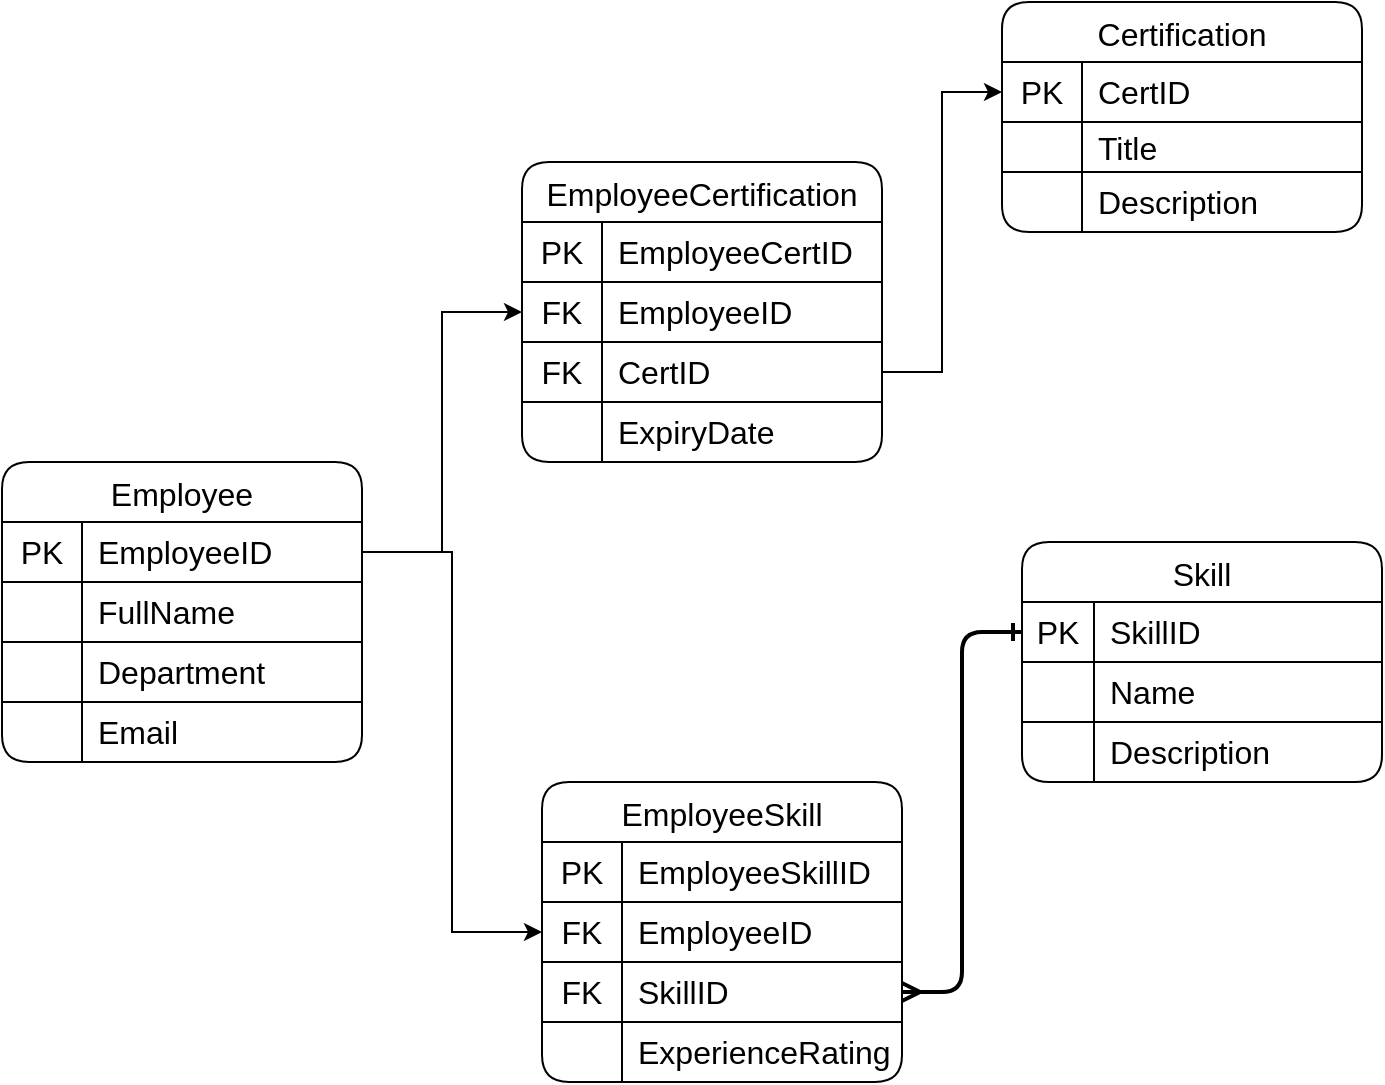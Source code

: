 <mxfile version="24.5.3" type="github">
  <diagram name="Page-1" id="ybaTYR8tOnNmoieoQPCP">
    <mxGraphModel dx="759" dy="1152" grid="1" gridSize="10" guides="1" tooltips="1" connect="1" arrows="1" fold="1" page="1" pageScale="1" pageWidth="827" pageHeight="1169" math="0" shadow="0">
      <root>
        <mxCell id="0" />
        <mxCell id="1" parent="0" />
        <mxCell id="D6jPuMeix1-jTsJVbrIV-2" value="Employee" style="shape=table;startSize=30;container=1;collapsible=0;childLayout=tableLayout;fixedRows=1;rowLines=1;fontStyle=0;strokeColor=default;fontSize=16;rounded=1;" vertex="1" parent="1">
          <mxGeometry y="650" width="180" height="150" as="geometry" />
        </mxCell>
        <mxCell id="D6jPuMeix1-jTsJVbrIV-3" value="" style="shape=tableRow;horizontal=0;startSize=0;swimlaneHead=0;swimlaneBody=0;top=0;left=0;bottom=0;right=0;collapsible=0;dropTarget=0;fillColor=none;points=[[0,0.5],[1,0.5]];portConstraint=eastwest;strokeColor=inherit;fontSize=16;" vertex="1" parent="D6jPuMeix1-jTsJVbrIV-2">
          <mxGeometry y="30" width="180" height="30" as="geometry" />
        </mxCell>
        <mxCell id="D6jPuMeix1-jTsJVbrIV-4" value="PK" style="shape=partialRectangle;html=1;whiteSpace=wrap;connectable=0;fillColor=none;top=0;left=0;bottom=0;right=0;overflow=hidden;pointerEvents=1;strokeColor=inherit;fontSize=16;" vertex="1" parent="D6jPuMeix1-jTsJVbrIV-3">
          <mxGeometry width="40" height="30" as="geometry">
            <mxRectangle width="40" height="30" as="alternateBounds" />
          </mxGeometry>
        </mxCell>
        <mxCell id="D6jPuMeix1-jTsJVbrIV-5" value="EmployeeID" style="shape=partialRectangle;html=1;whiteSpace=wrap;connectable=0;fillColor=none;top=0;left=0;bottom=0;right=0;align=left;spacingLeft=6;overflow=hidden;strokeColor=inherit;fontSize=16;" vertex="1" parent="D6jPuMeix1-jTsJVbrIV-3">
          <mxGeometry x="40" width="140" height="30" as="geometry">
            <mxRectangle width="140" height="30" as="alternateBounds" />
          </mxGeometry>
        </mxCell>
        <mxCell id="D6jPuMeix1-jTsJVbrIV-6" value="" style="shape=tableRow;horizontal=0;startSize=0;swimlaneHead=0;swimlaneBody=0;top=0;left=0;bottom=0;right=0;collapsible=0;dropTarget=0;fillColor=none;points=[[0,0.5],[1,0.5]];portConstraint=eastwest;strokeColor=inherit;fontSize=16;" vertex="1" parent="D6jPuMeix1-jTsJVbrIV-2">
          <mxGeometry y="60" width="180" height="30" as="geometry" />
        </mxCell>
        <mxCell id="D6jPuMeix1-jTsJVbrIV-7" value="" style="shape=partialRectangle;html=1;whiteSpace=wrap;connectable=0;fillColor=none;top=0;left=0;bottom=0;right=0;overflow=hidden;strokeColor=inherit;fontSize=16;" vertex="1" parent="D6jPuMeix1-jTsJVbrIV-6">
          <mxGeometry width="40" height="30" as="geometry">
            <mxRectangle width="40" height="30" as="alternateBounds" />
          </mxGeometry>
        </mxCell>
        <mxCell id="D6jPuMeix1-jTsJVbrIV-8" value="FullName" style="shape=partialRectangle;html=1;whiteSpace=wrap;connectable=0;fillColor=none;top=0;left=0;bottom=0;right=0;align=left;spacingLeft=6;overflow=hidden;strokeColor=inherit;fontSize=16;" vertex="1" parent="D6jPuMeix1-jTsJVbrIV-6">
          <mxGeometry x="40" width="140" height="30" as="geometry">
            <mxRectangle width="140" height="30" as="alternateBounds" />
          </mxGeometry>
        </mxCell>
        <mxCell id="D6jPuMeix1-jTsJVbrIV-9" value="" style="shape=tableRow;horizontal=0;startSize=0;swimlaneHead=0;swimlaneBody=0;top=0;left=0;bottom=0;right=0;collapsible=0;dropTarget=0;fillColor=none;points=[[0,0.5],[1,0.5]];portConstraint=eastwest;strokeColor=inherit;fontSize=16;" vertex="1" parent="D6jPuMeix1-jTsJVbrIV-2">
          <mxGeometry y="90" width="180" height="30" as="geometry" />
        </mxCell>
        <mxCell id="D6jPuMeix1-jTsJVbrIV-10" value="" style="shape=partialRectangle;html=1;whiteSpace=wrap;connectable=0;fillColor=none;top=0;left=0;bottom=0;right=0;overflow=hidden;strokeColor=inherit;fontSize=16;" vertex="1" parent="D6jPuMeix1-jTsJVbrIV-9">
          <mxGeometry width="40" height="30" as="geometry">
            <mxRectangle width="40" height="30" as="alternateBounds" />
          </mxGeometry>
        </mxCell>
        <mxCell id="D6jPuMeix1-jTsJVbrIV-11" value="Department" style="shape=partialRectangle;html=1;whiteSpace=wrap;connectable=0;fillColor=none;top=0;left=0;bottom=0;right=0;align=left;spacingLeft=6;overflow=hidden;strokeColor=inherit;fontSize=16;" vertex="1" parent="D6jPuMeix1-jTsJVbrIV-9">
          <mxGeometry x="40" width="140" height="30" as="geometry">
            <mxRectangle width="140" height="30" as="alternateBounds" />
          </mxGeometry>
        </mxCell>
        <mxCell id="D6jPuMeix1-jTsJVbrIV-14" value="" style="shape=tableRow;horizontal=0;startSize=0;swimlaneHead=0;swimlaneBody=0;top=0;left=0;bottom=0;right=0;collapsible=0;dropTarget=0;fillColor=none;points=[[0,0.5],[1,0.5]];portConstraint=eastwest;strokeColor=inherit;fontSize=16;" vertex="1" parent="D6jPuMeix1-jTsJVbrIV-2">
          <mxGeometry y="120" width="180" height="30" as="geometry" />
        </mxCell>
        <mxCell id="D6jPuMeix1-jTsJVbrIV-15" value="" style="shape=partialRectangle;html=1;whiteSpace=wrap;connectable=0;fillColor=none;top=0;left=0;bottom=0;right=0;overflow=hidden;strokeColor=inherit;fontSize=16;" vertex="1" parent="D6jPuMeix1-jTsJVbrIV-14">
          <mxGeometry width="40" height="30" as="geometry">
            <mxRectangle width="40" height="30" as="alternateBounds" />
          </mxGeometry>
        </mxCell>
        <mxCell id="D6jPuMeix1-jTsJVbrIV-16" value="Email" style="shape=partialRectangle;html=1;whiteSpace=wrap;connectable=0;fillColor=none;top=0;left=0;bottom=0;right=0;align=left;spacingLeft=6;overflow=hidden;strokeColor=inherit;fontSize=16;" vertex="1" parent="D6jPuMeix1-jTsJVbrIV-14">
          <mxGeometry x="40" width="140" height="30" as="geometry">
            <mxRectangle width="140" height="30" as="alternateBounds" />
          </mxGeometry>
        </mxCell>
        <mxCell id="D6jPuMeix1-jTsJVbrIV-17" value="Certification" style="shape=table;startSize=30;container=1;collapsible=0;childLayout=tableLayout;fixedRows=1;rowLines=1;fontStyle=0;strokeColor=default;fontSize=16;rounded=1;" vertex="1" parent="1">
          <mxGeometry x="500" y="420" width="180" height="115" as="geometry" />
        </mxCell>
        <mxCell id="D6jPuMeix1-jTsJVbrIV-18" value="" style="shape=tableRow;horizontal=0;startSize=0;swimlaneHead=0;swimlaneBody=0;top=0;left=0;bottom=0;right=0;collapsible=0;dropTarget=0;fillColor=none;points=[[0,0.5],[1,0.5]];portConstraint=eastwest;strokeColor=inherit;fontSize=16;" vertex="1" parent="D6jPuMeix1-jTsJVbrIV-17">
          <mxGeometry y="30" width="180" height="30" as="geometry" />
        </mxCell>
        <mxCell id="D6jPuMeix1-jTsJVbrIV-19" value="PK" style="shape=partialRectangle;html=1;whiteSpace=wrap;connectable=0;fillColor=none;top=0;left=0;bottom=0;right=0;overflow=hidden;pointerEvents=1;strokeColor=inherit;fontSize=16;" vertex="1" parent="D6jPuMeix1-jTsJVbrIV-18">
          <mxGeometry width="40" height="30" as="geometry">
            <mxRectangle width="40" height="30" as="alternateBounds" />
          </mxGeometry>
        </mxCell>
        <mxCell id="D6jPuMeix1-jTsJVbrIV-20" value="CertID" style="shape=partialRectangle;html=1;whiteSpace=wrap;connectable=0;fillColor=none;top=0;left=0;bottom=0;right=0;align=left;spacingLeft=6;overflow=hidden;strokeColor=inherit;fontSize=16;" vertex="1" parent="D6jPuMeix1-jTsJVbrIV-18">
          <mxGeometry x="40" width="140" height="30" as="geometry">
            <mxRectangle width="140" height="30" as="alternateBounds" />
          </mxGeometry>
        </mxCell>
        <mxCell id="D6jPuMeix1-jTsJVbrIV-21" value="" style="shape=tableRow;horizontal=0;startSize=0;swimlaneHead=0;swimlaneBody=0;top=0;left=0;bottom=0;right=0;collapsible=0;dropTarget=0;fillColor=none;points=[[0,0.5],[1,0.5]];portConstraint=eastwest;strokeColor=inherit;fontSize=16;" vertex="1" parent="D6jPuMeix1-jTsJVbrIV-17">
          <mxGeometry y="60" width="180" height="25" as="geometry" />
        </mxCell>
        <mxCell id="D6jPuMeix1-jTsJVbrIV-22" value="" style="shape=partialRectangle;html=1;whiteSpace=wrap;connectable=0;fillColor=none;top=0;left=0;bottom=0;right=0;overflow=hidden;strokeColor=inherit;fontSize=16;" vertex="1" parent="D6jPuMeix1-jTsJVbrIV-21">
          <mxGeometry width="40" height="25" as="geometry">
            <mxRectangle width="40" height="25" as="alternateBounds" />
          </mxGeometry>
        </mxCell>
        <mxCell id="D6jPuMeix1-jTsJVbrIV-23" value="Title" style="shape=partialRectangle;html=1;whiteSpace=wrap;connectable=0;fillColor=none;top=0;left=0;bottom=0;right=0;align=left;spacingLeft=6;overflow=hidden;strokeColor=inherit;fontSize=16;" vertex="1" parent="D6jPuMeix1-jTsJVbrIV-21">
          <mxGeometry x="40" width="140" height="25" as="geometry">
            <mxRectangle width="140" height="25" as="alternateBounds" />
          </mxGeometry>
        </mxCell>
        <mxCell id="D6jPuMeix1-jTsJVbrIV-24" value="" style="shape=tableRow;horizontal=0;startSize=0;swimlaneHead=0;swimlaneBody=0;top=0;left=0;bottom=0;right=0;collapsible=0;dropTarget=0;fillColor=none;points=[[0,0.5],[1,0.5]];portConstraint=eastwest;strokeColor=inherit;fontSize=16;" vertex="1" parent="D6jPuMeix1-jTsJVbrIV-17">
          <mxGeometry y="85" width="180" height="30" as="geometry" />
        </mxCell>
        <mxCell id="D6jPuMeix1-jTsJVbrIV-25" value="" style="shape=partialRectangle;html=1;whiteSpace=wrap;connectable=0;fillColor=none;top=0;left=0;bottom=0;right=0;overflow=hidden;strokeColor=inherit;fontSize=16;" vertex="1" parent="D6jPuMeix1-jTsJVbrIV-24">
          <mxGeometry width="40" height="30" as="geometry">
            <mxRectangle width="40" height="30" as="alternateBounds" />
          </mxGeometry>
        </mxCell>
        <mxCell id="D6jPuMeix1-jTsJVbrIV-26" value="Description" style="shape=partialRectangle;html=1;whiteSpace=wrap;connectable=0;fillColor=none;top=0;left=0;bottom=0;right=0;align=left;spacingLeft=6;overflow=hidden;strokeColor=inherit;fontSize=16;" vertex="1" parent="D6jPuMeix1-jTsJVbrIV-24">
          <mxGeometry x="40" width="140" height="30" as="geometry">
            <mxRectangle width="140" height="30" as="alternateBounds" />
          </mxGeometry>
        </mxCell>
        <mxCell id="D6jPuMeix1-jTsJVbrIV-43" value="Skill" style="shape=table;startSize=30;container=1;collapsible=0;childLayout=tableLayout;fixedRows=1;rowLines=1;fontStyle=0;strokeColor=default;fontSize=16;rounded=1;" vertex="1" parent="1">
          <mxGeometry x="510" y="690" width="180" height="120" as="geometry" />
        </mxCell>
        <mxCell id="D6jPuMeix1-jTsJVbrIV-44" value="" style="shape=tableRow;horizontal=0;startSize=0;swimlaneHead=0;swimlaneBody=0;top=0;left=0;bottom=0;right=0;collapsible=0;dropTarget=0;fillColor=none;points=[[0,0.5],[1,0.5]];portConstraint=eastwest;strokeColor=inherit;fontSize=16;" vertex="1" parent="D6jPuMeix1-jTsJVbrIV-43">
          <mxGeometry y="30" width="180" height="30" as="geometry" />
        </mxCell>
        <mxCell id="D6jPuMeix1-jTsJVbrIV-45" value="PK" style="shape=partialRectangle;html=1;whiteSpace=wrap;connectable=0;fillColor=none;top=0;left=0;bottom=0;right=0;overflow=hidden;pointerEvents=1;strokeColor=inherit;fontSize=16;" vertex="1" parent="D6jPuMeix1-jTsJVbrIV-44">
          <mxGeometry width="36" height="30" as="geometry">
            <mxRectangle width="36" height="30" as="alternateBounds" />
          </mxGeometry>
        </mxCell>
        <mxCell id="D6jPuMeix1-jTsJVbrIV-46" value="SkillID" style="shape=partialRectangle;html=1;whiteSpace=wrap;connectable=0;fillColor=none;top=0;left=0;bottom=0;right=0;align=left;spacingLeft=6;overflow=hidden;strokeColor=inherit;fontSize=16;" vertex="1" parent="D6jPuMeix1-jTsJVbrIV-44">
          <mxGeometry x="36" width="144" height="30" as="geometry">
            <mxRectangle width="144" height="30" as="alternateBounds" />
          </mxGeometry>
        </mxCell>
        <mxCell id="D6jPuMeix1-jTsJVbrIV-47" value="" style="shape=tableRow;horizontal=0;startSize=0;swimlaneHead=0;swimlaneBody=0;top=0;left=0;bottom=0;right=0;collapsible=0;dropTarget=0;fillColor=none;points=[[0,0.5],[1,0.5]];portConstraint=eastwest;strokeColor=inherit;fontSize=16;" vertex="1" parent="D6jPuMeix1-jTsJVbrIV-43">
          <mxGeometry y="60" width="180" height="30" as="geometry" />
        </mxCell>
        <mxCell id="D6jPuMeix1-jTsJVbrIV-48" value="" style="shape=partialRectangle;html=1;whiteSpace=wrap;connectable=0;fillColor=none;top=0;left=0;bottom=0;right=0;overflow=hidden;strokeColor=inherit;fontSize=16;" vertex="1" parent="D6jPuMeix1-jTsJVbrIV-47">
          <mxGeometry width="36" height="30" as="geometry">
            <mxRectangle width="36" height="30" as="alternateBounds" />
          </mxGeometry>
        </mxCell>
        <mxCell id="D6jPuMeix1-jTsJVbrIV-49" value="Name" style="shape=partialRectangle;html=1;whiteSpace=wrap;connectable=0;fillColor=none;top=0;left=0;bottom=0;right=0;align=left;spacingLeft=6;overflow=hidden;strokeColor=inherit;fontSize=16;" vertex="1" parent="D6jPuMeix1-jTsJVbrIV-47">
          <mxGeometry x="36" width="144" height="30" as="geometry">
            <mxRectangle width="144" height="30" as="alternateBounds" />
          </mxGeometry>
        </mxCell>
        <mxCell id="D6jPuMeix1-jTsJVbrIV-50" value="" style="shape=tableRow;horizontal=0;startSize=0;swimlaneHead=0;swimlaneBody=0;top=0;left=0;bottom=0;right=0;collapsible=0;dropTarget=0;fillColor=none;points=[[0,0.5],[1,0.5]];portConstraint=eastwest;strokeColor=inherit;fontSize=16;" vertex="1" parent="D6jPuMeix1-jTsJVbrIV-43">
          <mxGeometry y="90" width="180" height="30" as="geometry" />
        </mxCell>
        <mxCell id="D6jPuMeix1-jTsJVbrIV-51" value="" style="shape=partialRectangle;html=1;whiteSpace=wrap;connectable=0;fillColor=none;top=0;left=0;bottom=0;right=0;overflow=hidden;strokeColor=inherit;fontSize=16;" vertex="1" parent="D6jPuMeix1-jTsJVbrIV-50">
          <mxGeometry width="36" height="30" as="geometry">
            <mxRectangle width="36" height="30" as="alternateBounds" />
          </mxGeometry>
        </mxCell>
        <mxCell id="D6jPuMeix1-jTsJVbrIV-52" value="Description" style="shape=partialRectangle;html=1;whiteSpace=wrap;connectable=0;fillColor=none;top=0;left=0;bottom=0;right=0;align=left;spacingLeft=6;overflow=hidden;strokeColor=inherit;fontSize=16;" vertex="1" parent="D6jPuMeix1-jTsJVbrIV-50">
          <mxGeometry x="36" width="144" height="30" as="geometry">
            <mxRectangle width="144" height="30" as="alternateBounds" />
          </mxGeometry>
        </mxCell>
        <mxCell id="D6jPuMeix1-jTsJVbrIV-56" value="EmployeeSkill" style="shape=table;startSize=30;container=1;collapsible=0;childLayout=tableLayout;fixedRows=1;rowLines=1;fontStyle=0;strokeColor=default;fontSize=16;rounded=1;" vertex="1" parent="1">
          <mxGeometry x="270" y="810" width="180" height="150" as="geometry" />
        </mxCell>
        <mxCell id="D6jPuMeix1-jTsJVbrIV-57" value="" style="shape=tableRow;horizontal=0;startSize=0;swimlaneHead=0;swimlaneBody=0;top=0;left=0;bottom=0;right=0;collapsible=0;dropTarget=0;fillColor=none;points=[[0,0.5],[1,0.5]];portConstraint=eastwest;strokeColor=inherit;fontSize=16;" vertex="1" parent="D6jPuMeix1-jTsJVbrIV-56">
          <mxGeometry y="30" width="180" height="30" as="geometry" />
        </mxCell>
        <mxCell id="D6jPuMeix1-jTsJVbrIV-58" value="PK" style="shape=partialRectangle;html=1;whiteSpace=wrap;connectable=0;fillColor=none;top=0;left=0;bottom=0;right=0;overflow=hidden;pointerEvents=1;strokeColor=inherit;fontSize=16;" vertex="1" parent="D6jPuMeix1-jTsJVbrIV-57">
          <mxGeometry width="40" height="30" as="geometry">
            <mxRectangle width="40" height="30" as="alternateBounds" />
          </mxGeometry>
        </mxCell>
        <mxCell id="D6jPuMeix1-jTsJVbrIV-59" value="EmployeeSkillID " style="shape=partialRectangle;html=1;whiteSpace=wrap;connectable=0;fillColor=none;top=0;left=0;bottom=0;right=0;align=left;spacingLeft=6;overflow=hidden;strokeColor=inherit;fontSize=16;" vertex="1" parent="D6jPuMeix1-jTsJVbrIV-57">
          <mxGeometry x="40" width="140" height="30" as="geometry">
            <mxRectangle width="140" height="30" as="alternateBounds" />
          </mxGeometry>
        </mxCell>
        <mxCell id="D6jPuMeix1-jTsJVbrIV-60" value="" style="shape=tableRow;horizontal=0;startSize=0;swimlaneHead=0;swimlaneBody=0;top=0;left=0;bottom=0;right=0;collapsible=0;dropTarget=0;fillColor=none;points=[[0,0.5],[1,0.5]];portConstraint=eastwest;strokeColor=inherit;fontSize=16;" vertex="1" parent="D6jPuMeix1-jTsJVbrIV-56">
          <mxGeometry y="60" width="180" height="30" as="geometry" />
        </mxCell>
        <mxCell id="D6jPuMeix1-jTsJVbrIV-61" value="FK" style="shape=partialRectangle;html=1;whiteSpace=wrap;connectable=0;fillColor=none;top=0;left=0;bottom=0;right=0;overflow=hidden;strokeColor=inherit;fontSize=16;" vertex="1" parent="D6jPuMeix1-jTsJVbrIV-60">
          <mxGeometry width="40" height="30" as="geometry">
            <mxRectangle width="40" height="30" as="alternateBounds" />
          </mxGeometry>
        </mxCell>
        <mxCell id="D6jPuMeix1-jTsJVbrIV-62" value="EmployeeID" style="shape=partialRectangle;html=1;whiteSpace=wrap;connectable=0;fillColor=none;top=0;left=0;bottom=0;right=0;align=left;spacingLeft=6;overflow=hidden;strokeColor=inherit;fontSize=16;" vertex="1" parent="D6jPuMeix1-jTsJVbrIV-60">
          <mxGeometry x="40" width="140" height="30" as="geometry">
            <mxRectangle width="140" height="30" as="alternateBounds" />
          </mxGeometry>
        </mxCell>
        <mxCell id="D6jPuMeix1-jTsJVbrIV-63" value="" style="shape=tableRow;horizontal=0;startSize=0;swimlaneHead=0;swimlaneBody=0;top=0;left=0;bottom=0;right=0;collapsible=0;dropTarget=0;fillColor=none;points=[[0,0.5],[1,0.5]];portConstraint=eastwest;strokeColor=inherit;fontSize=16;" vertex="1" parent="D6jPuMeix1-jTsJVbrIV-56">
          <mxGeometry y="90" width="180" height="30" as="geometry" />
        </mxCell>
        <mxCell id="D6jPuMeix1-jTsJVbrIV-64" value="FK" style="shape=partialRectangle;html=1;whiteSpace=wrap;connectable=0;fillColor=none;top=0;left=0;bottom=0;right=0;overflow=hidden;strokeColor=inherit;fontSize=16;" vertex="1" parent="D6jPuMeix1-jTsJVbrIV-63">
          <mxGeometry width="40" height="30" as="geometry">
            <mxRectangle width="40" height="30" as="alternateBounds" />
          </mxGeometry>
        </mxCell>
        <mxCell id="D6jPuMeix1-jTsJVbrIV-65" value="SkillID" style="shape=partialRectangle;html=1;whiteSpace=wrap;connectable=0;fillColor=none;top=0;left=0;bottom=0;right=0;align=left;spacingLeft=6;overflow=hidden;strokeColor=inherit;fontSize=16;" vertex="1" parent="D6jPuMeix1-jTsJVbrIV-63">
          <mxGeometry x="40" width="140" height="30" as="geometry">
            <mxRectangle width="140" height="30" as="alternateBounds" />
          </mxGeometry>
        </mxCell>
        <mxCell id="D6jPuMeix1-jTsJVbrIV-66" value="" style="shape=tableRow;horizontal=0;startSize=0;swimlaneHead=0;swimlaneBody=0;top=0;left=0;bottom=0;right=0;collapsible=0;dropTarget=0;fillColor=none;points=[[0,0.5],[1,0.5]];portConstraint=eastwest;strokeColor=inherit;fontSize=16;" vertex="1" parent="D6jPuMeix1-jTsJVbrIV-56">
          <mxGeometry y="120" width="180" height="30" as="geometry" />
        </mxCell>
        <mxCell id="D6jPuMeix1-jTsJVbrIV-67" value="" style="shape=partialRectangle;html=1;whiteSpace=wrap;connectable=0;fillColor=none;top=0;left=0;bottom=0;right=0;overflow=hidden;strokeColor=inherit;fontSize=16;" vertex="1" parent="D6jPuMeix1-jTsJVbrIV-66">
          <mxGeometry width="40" height="30" as="geometry">
            <mxRectangle width="40" height="30" as="alternateBounds" />
          </mxGeometry>
        </mxCell>
        <mxCell id="D6jPuMeix1-jTsJVbrIV-68" value="ExperienceRating" style="shape=partialRectangle;html=1;whiteSpace=wrap;connectable=0;fillColor=none;top=0;left=0;bottom=0;right=0;align=left;spacingLeft=6;overflow=hidden;strokeColor=inherit;fontSize=16;" vertex="1" parent="D6jPuMeix1-jTsJVbrIV-66">
          <mxGeometry x="40" width="140" height="30" as="geometry">
            <mxRectangle width="140" height="30" as="alternateBounds" />
          </mxGeometry>
        </mxCell>
        <mxCell id="D6jPuMeix1-jTsJVbrIV-69" value="EmployeeCertification" style="shape=table;startSize=30;container=1;collapsible=0;childLayout=tableLayout;fixedRows=1;rowLines=1;fontStyle=0;strokeColor=default;fontSize=16;rounded=1;" vertex="1" parent="1">
          <mxGeometry x="260" y="500" width="180" height="150" as="geometry" />
        </mxCell>
        <mxCell id="D6jPuMeix1-jTsJVbrIV-70" value="" style="shape=tableRow;horizontal=0;startSize=0;swimlaneHead=0;swimlaneBody=0;top=0;left=0;bottom=0;right=0;collapsible=0;dropTarget=0;fillColor=none;points=[[0,0.5],[1,0.5]];portConstraint=eastwest;strokeColor=inherit;fontSize=16;" vertex="1" parent="D6jPuMeix1-jTsJVbrIV-69">
          <mxGeometry y="30" width="180" height="30" as="geometry" />
        </mxCell>
        <mxCell id="D6jPuMeix1-jTsJVbrIV-71" value="PK" style="shape=partialRectangle;html=1;whiteSpace=wrap;connectable=0;fillColor=none;top=0;left=0;bottom=0;right=0;overflow=hidden;pointerEvents=1;strokeColor=inherit;fontSize=16;" vertex="1" parent="D6jPuMeix1-jTsJVbrIV-70">
          <mxGeometry width="40" height="30" as="geometry">
            <mxRectangle width="40" height="30" as="alternateBounds" />
          </mxGeometry>
        </mxCell>
        <mxCell id="D6jPuMeix1-jTsJVbrIV-72" value="EmployeeCertID " style="shape=partialRectangle;html=1;whiteSpace=wrap;connectable=0;fillColor=none;top=0;left=0;bottom=0;right=0;align=left;spacingLeft=6;overflow=hidden;strokeColor=inherit;fontSize=16;" vertex="1" parent="D6jPuMeix1-jTsJVbrIV-70">
          <mxGeometry x="40" width="140" height="30" as="geometry">
            <mxRectangle width="140" height="30" as="alternateBounds" />
          </mxGeometry>
        </mxCell>
        <mxCell id="D6jPuMeix1-jTsJVbrIV-73" value="" style="shape=tableRow;horizontal=0;startSize=0;swimlaneHead=0;swimlaneBody=0;top=0;left=0;bottom=0;right=0;collapsible=0;dropTarget=0;fillColor=none;points=[[0,0.5],[1,0.5]];portConstraint=eastwest;strokeColor=inherit;fontSize=16;" vertex="1" parent="D6jPuMeix1-jTsJVbrIV-69">
          <mxGeometry y="60" width="180" height="30" as="geometry" />
        </mxCell>
        <mxCell id="D6jPuMeix1-jTsJVbrIV-74" value="FK" style="shape=partialRectangle;html=1;whiteSpace=wrap;connectable=0;fillColor=none;top=0;left=0;bottom=0;right=0;overflow=hidden;strokeColor=inherit;fontSize=16;" vertex="1" parent="D6jPuMeix1-jTsJVbrIV-73">
          <mxGeometry width="40" height="30" as="geometry">
            <mxRectangle width="40" height="30" as="alternateBounds" />
          </mxGeometry>
        </mxCell>
        <mxCell id="D6jPuMeix1-jTsJVbrIV-75" value="EmployeeID" style="shape=partialRectangle;html=1;whiteSpace=wrap;connectable=0;fillColor=none;top=0;left=0;bottom=0;right=0;align=left;spacingLeft=6;overflow=hidden;strokeColor=inherit;fontSize=16;" vertex="1" parent="D6jPuMeix1-jTsJVbrIV-73">
          <mxGeometry x="40" width="140" height="30" as="geometry">
            <mxRectangle width="140" height="30" as="alternateBounds" />
          </mxGeometry>
        </mxCell>
        <mxCell id="D6jPuMeix1-jTsJVbrIV-76" value="" style="shape=tableRow;horizontal=0;startSize=0;swimlaneHead=0;swimlaneBody=0;top=0;left=0;bottom=0;right=0;collapsible=0;dropTarget=0;fillColor=none;points=[[0,0.5],[1,0.5]];portConstraint=eastwest;strokeColor=inherit;fontSize=16;" vertex="1" parent="D6jPuMeix1-jTsJVbrIV-69">
          <mxGeometry y="90" width="180" height="30" as="geometry" />
        </mxCell>
        <mxCell id="D6jPuMeix1-jTsJVbrIV-77" value="FK" style="shape=partialRectangle;html=1;whiteSpace=wrap;connectable=0;fillColor=none;top=0;left=0;bottom=0;right=0;overflow=hidden;strokeColor=inherit;fontSize=16;" vertex="1" parent="D6jPuMeix1-jTsJVbrIV-76">
          <mxGeometry width="40" height="30" as="geometry">
            <mxRectangle width="40" height="30" as="alternateBounds" />
          </mxGeometry>
        </mxCell>
        <mxCell id="D6jPuMeix1-jTsJVbrIV-78" value="CertID" style="shape=partialRectangle;html=1;whiteSpace=wrap;connectable=0;fillColor=none;top=0;left=0;bottom=0;right=0;align=left;spacingLeft=6;overflow=hidden;strokeColor=inherit;fontSize=16;" vertex="1" parent="D6jPuMeix1-jTsJVbrIV-76">
          <mxGeometry x="40" width="140" height="30" as="geometry">
            <mxRectangle width="140" height="30" as="alternateBounds" />
          </mxGeometry>
        </mxCell>
        <mxCell id="D6jPuMeix1-jTsJVbrIV-79" value="" style="shape=tableRow;horizontal=0;startSize=0;swimlaneHead=0;swimlaneBody=0;top=0;left=0;bottom=0;right=0;collapsible=0;dropTarget=0;fillColor=none;points=[[0,0.5],[1,0.5]];portConstraint=eastwest;strokeColor=inherit;fontSize=16;" vertex="1" parent="D6jPuMeix1-jTsJVbrIV-69">
          <mxGeometry y="120" width="180" height="30" as="geometry" />
        </mxCell>
        <mxCell id="D6jPuMeix1-jTsJVbrIV-80" value="" style="shape=partialRectangle;html=1;whiteSpace=wrap;connectable=0;fillColor=none;top=0;left=0;bottom=0;right=0;overflow=hidden;strokeColor=inherit;fontSize=16;" vertex="1" parent="D6jPuMeix1-jTsJVbrIV-79">
          <mxGeometry width="40" height="30" as="geometry">
            <mxRectangle width="40" height="30" as="alternateBounds" />
          </mxGeometry>
        </mxCell>
        <mxCell id="D6jPuMeix1-jTsJVbrIV-81" value="ExpiryDate" style="shape=partialRectangle;html=1;whiteSpace=wrap;connectable=0;fillColor=none;top=0;left=0;bottom=0;right=0;align=left;spacingLeft=6;overflow=hidden;strokeColor=inherit;fontSize=16;" vertex="1" parent="D6jPuMeix1-jTsJVbrIV-79">
          <mxGeometry x="40" width="140" height="30" as="geometry">
            <mxRectangle width="140" height="30" as="alternateBounds" />
          </mxGeometry>
        </mxCell>
        <mxCell id="D6jPuMeix1-jTsJVbrIV-86" style="edgeStyle=orthogonalEdgeStyle;rounded=1;orthogonalLoop=1;jettySize=auto;html=1;exitX=1;exitY=0.5;exitDx=0;exitDy=0;entryX=0;entryY=0.5;entryDx=0;entryDy=0;endArrow=ERone;endFill=0;strokeWidth=2;startArrow=ERmany;startFill=0;strokeColor=default;curved=0;" edge="1" parent="1" source="D6jPuMeix1-jTsJVbrIV-63" target="D6jPuMeix1-jTsJVbrIV-44">
          <mxGeometry relative="1" as="geometry" />
        </mxCell>
        <mxCell id="D6jPuMeix1-jTsJVbrIV-87" style="edgeStyle=orthogonalEdgeStyle;rounded=0;orthogonalLoop=1;jettySize=auto;html=1;exitX=1;exitY=0.5;exitDx=0;exitDy=0;entryX=0;entryY=0.5;entryDx=0;entryDy=0;" edge="1" parent="1" source="D6jPuMeix1-jTsJVbrIV-3" target="D6jPuMeix1-jTsJVbrIV-60">
          <mxGeometry relative="1" as="geometry" />
        </mxCell>
        <mxCell id="D6jPuMeix1-jTsJVbrIV-88" style="edgeStyle=orthogonalEdgeStyle;rounded=0;orthogonalLoop=1;jettySize=auto;html=1;exitX=1;exitY=0.5;exitDx=0;exitDy=0;entryX=0;entryY=0.5;entryDx=0;entryDy=0;" edge="1" parent="1" source="D6jPuMeix1-jTsJVbrIV-3" target="D6jPuMeix1-jTsJVbrIV-73">
          <mxGeometry relative="1" as="geometry" />
        </mxCell>
        <mxCell id="D6jPuMeix1-jTsJVbrIV-89" style="edgeStyle=orthogonalEdgeStyle;rounded=0;orthogonalLoop=1;jettySize=auto;html=1;exitX=1;exitY=0.5;exitDx=0;exitDy=0;entryX=0;entryY=0.5;entryDx=0;entryDy=0;" edge="1" parent="1" source="D6jPuMeix1-jTsJVbrIV-76" target="D6jPuMeix1-jTsJVbrIV-18">
          <mxGeometry relative="1" as="geometry" />
        </mxCell>
      </root>
    </mxGraphModel>
  </diagram>
</mxfile>
